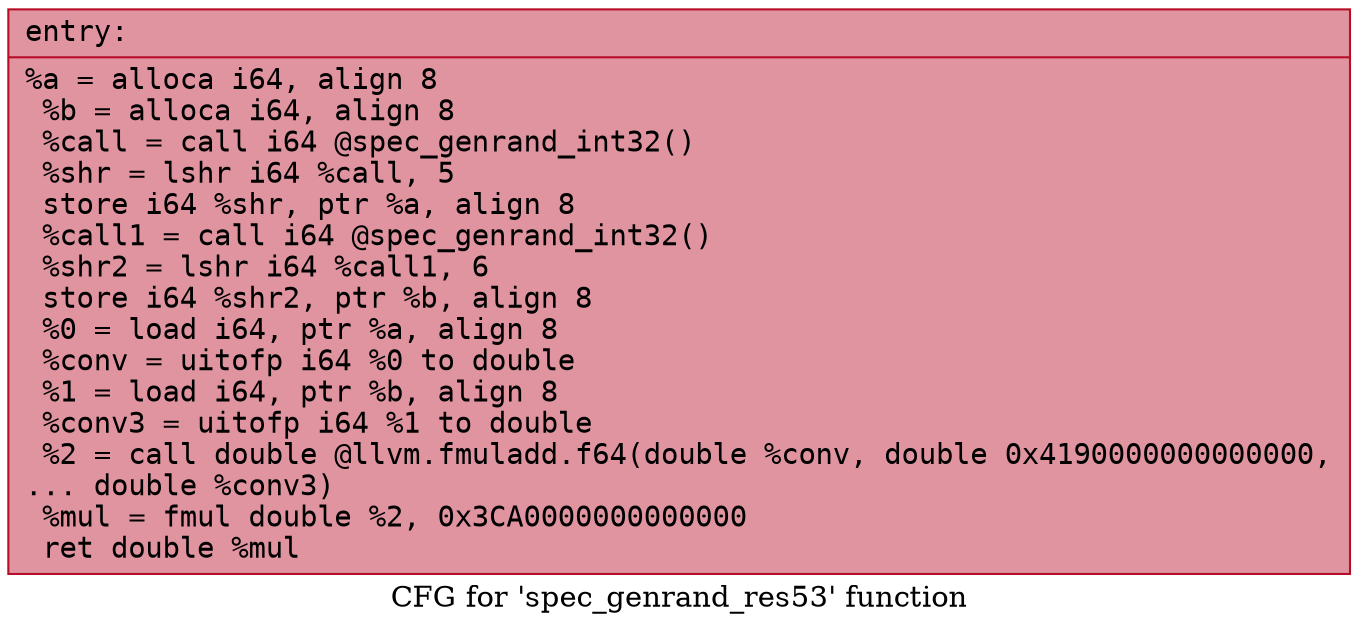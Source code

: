 digraph "CFG for 'spec_genrand_res53' function" {
	label="CFG for 'spec_genrand_res53' function";

	Node0x5614a63e9fb0 [shape=record,color="#b70d28ff", style=filled, fillcolor="#b70d2870" fontname="Courier",label="{entry:\l|  %a = alloca i64, align 8\l  %b = alloca i64, align 8\l  %call = call i64 @spec_genrand_int32()\l  %shr = lshr i64 %call, 5\l  store i64 %shr, ptr %a, align 8\l  %call1 = call i64 @spec_genrand_int32()\l  %shr2 = lshr i64 %call1, 6\l  store i64 %shr2, ptr %b, align 8\l  %0 = load i64, ptr %a, align 8\l  %conv = uitofp i64 %0 to double\l  %1 = load i64, ptr %b, align 8\l  %conv3 = uitofp i64 %1 to double\l  %2 = call double @llvm.fmuladd.f64(double %conv, double 0x4190000000000000,\l... double %conv3)\l  %mul = fmul double %2, 0x3CA0000000000000\l  ret double %mul\l}"];
}
